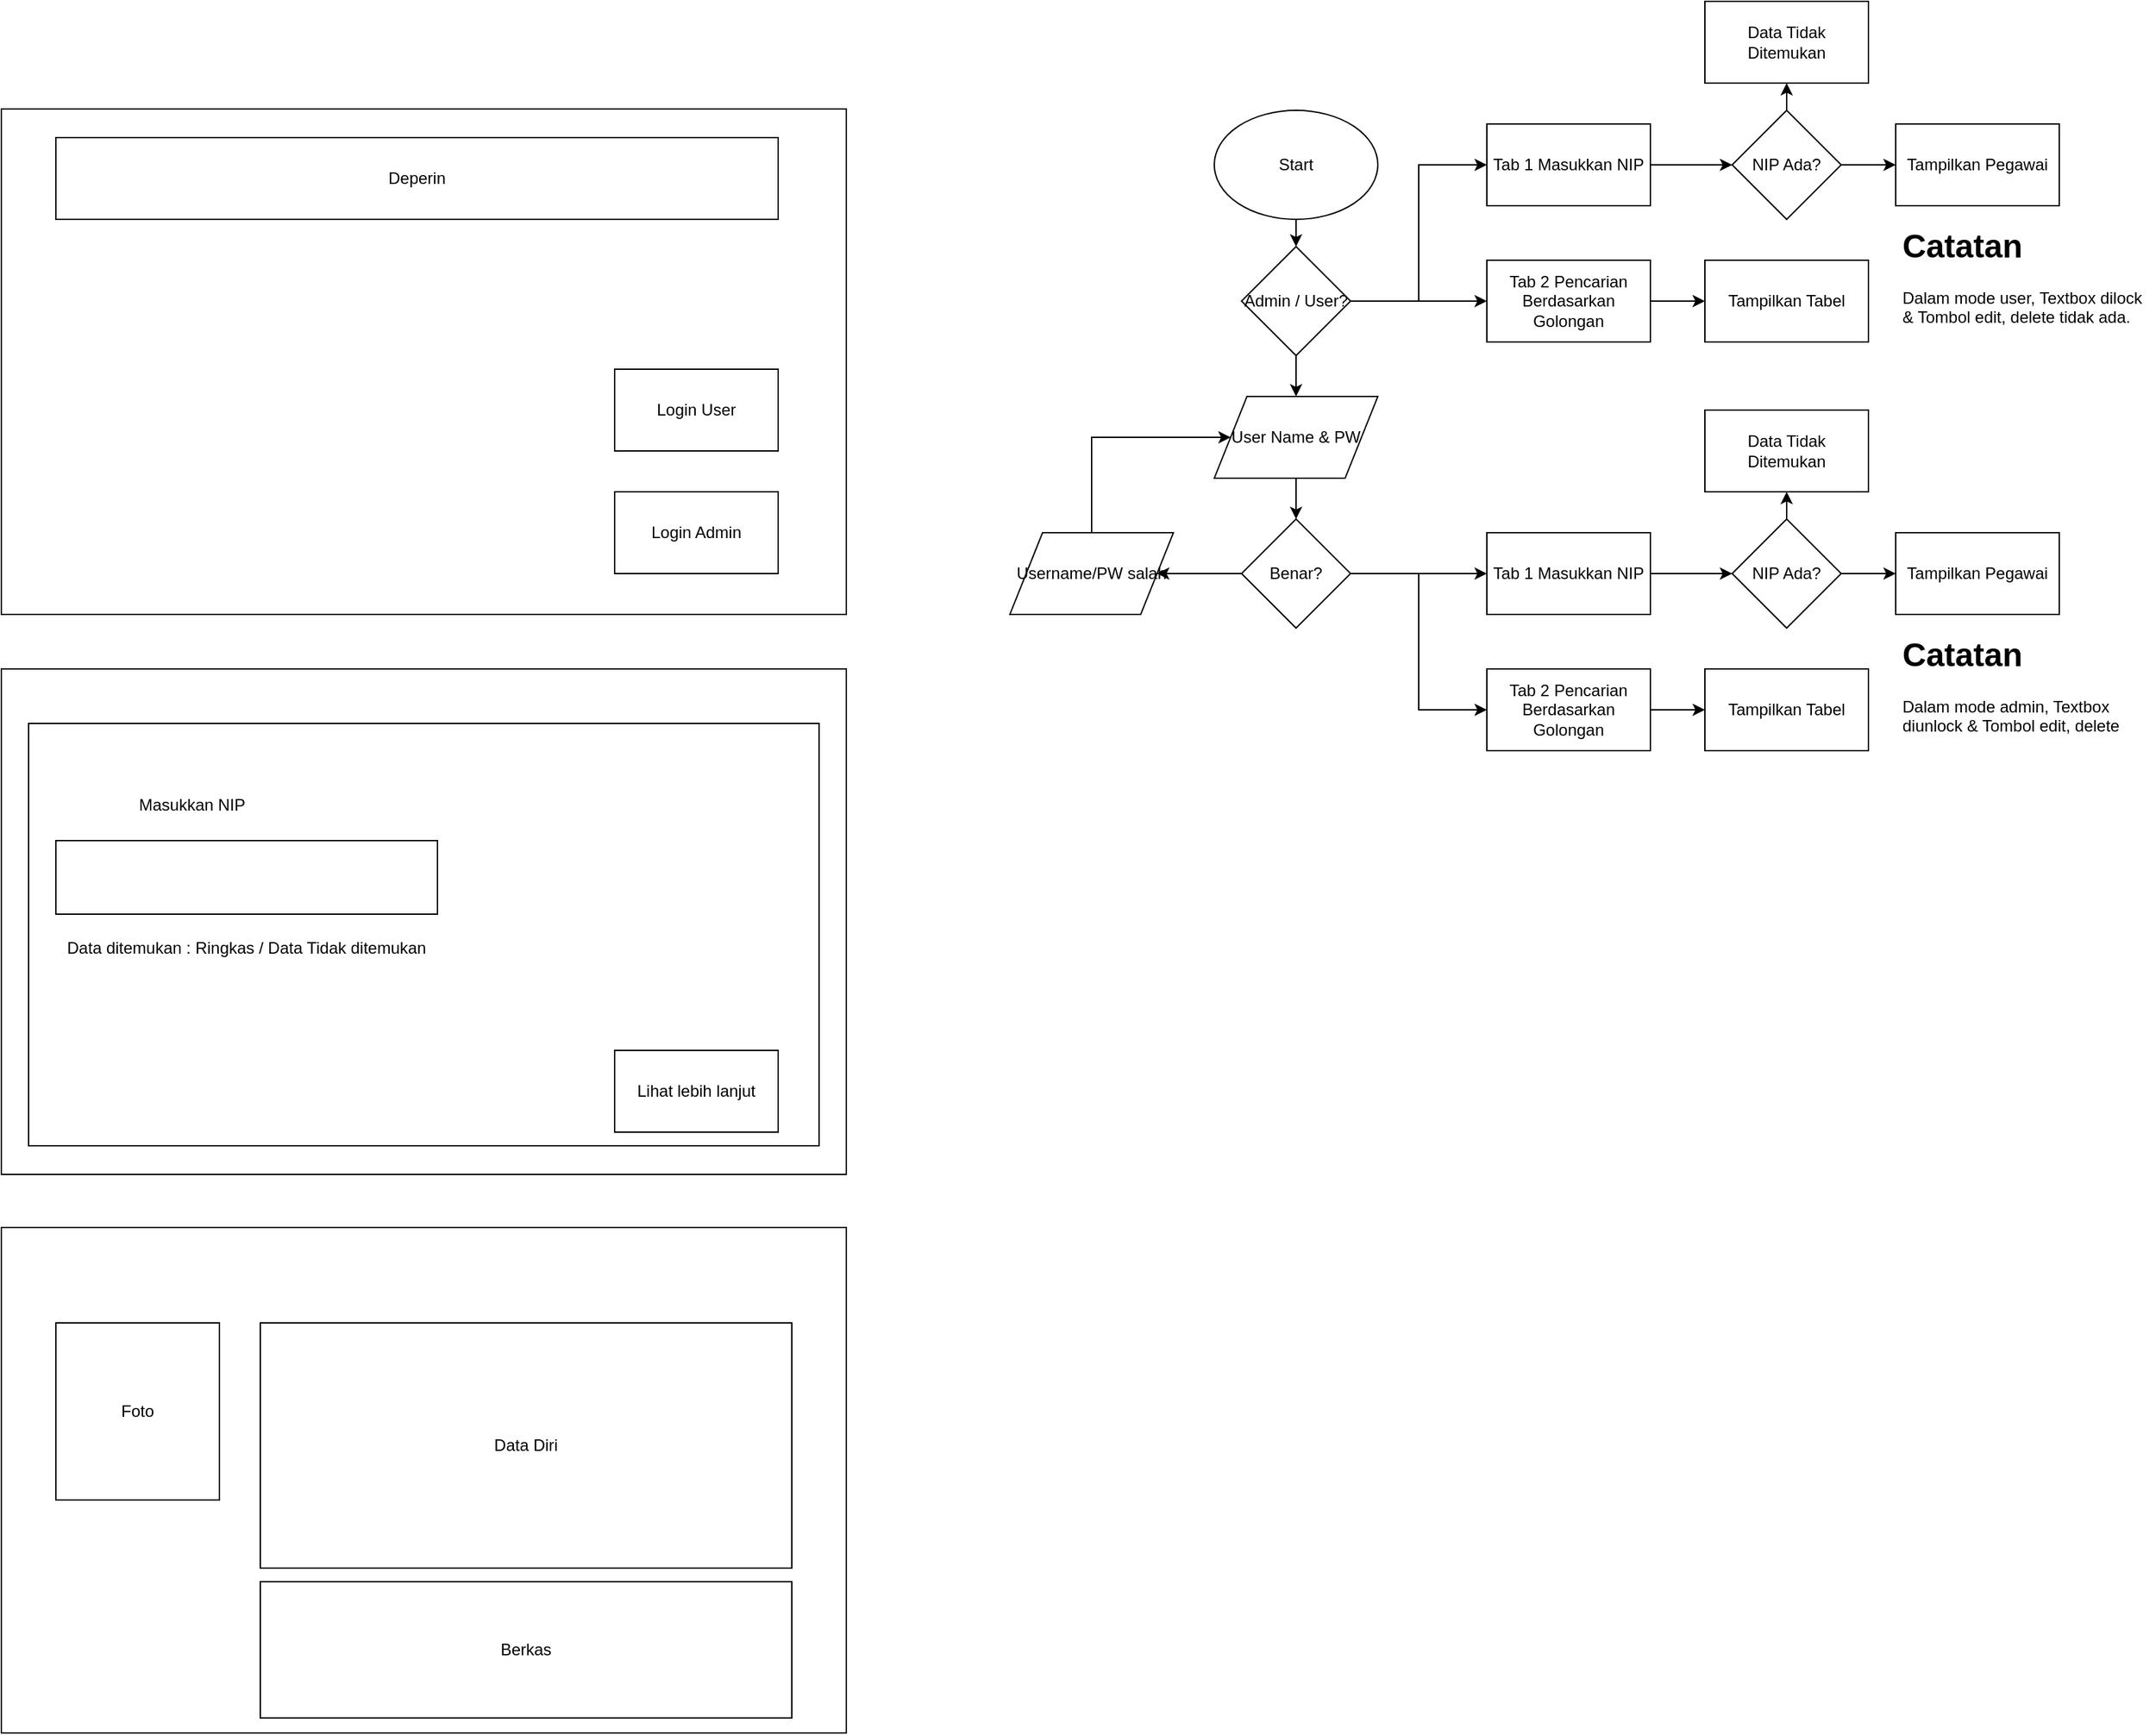 <mxfile version="12.2.6" type="github" pages="1">
  <diagram id="IxQfPc7F_UO6F6g6hVzl" name="Page-1">
    <mxGraphModel dx="2165" dy="1863" grid="1" gridSize="10" guides="1" tooltips="1" connect="1" arrows="1" fold="1" page="1" pageScale="1" pageWidth="850" pageHeight="1100" math="0" shadow="0">
      <root>
        <mxCell id="0"/>
        <mxCell id="1" parent="0"/>
        <mxCell id="W3dB_EEzSe2LfcszyW_G-15" style="edgeStyle=orthogonalEdgeStyle;rounded=0;orthogonalLoop=1;jettySize=auto;html=1;exitX=0.5;exitY=1;exitDx=0;exitDy=0;entryX=0.5;entryY=0;entryDx=0;entryDy=0;" parent="1" source="W3dB_EEzSe2LfcszyW_G-1" target="W3dB_EEzSe2LfcszyW_G-2" edge="1">
          <mxGeometry relative="1" as="geometry"/>
        </mxCell>
        <mxCell id="W3dB_EEzSe2LfcszyW_G-1" value="Start" style="ellipse;whiteSpace=wrap;html=1;" parent="1" vertex="1">
          <mxGeometry x="40" width="120" height="80" as="geometry"/>
        </mxCell>
        <mxCell id="W3dB_EEzSe2LfcszyW_G-11" style="edgeStyle=orthogonalEdgeStyle;rounded=0;orthogonalLoop=1;jettySize=auto;html=1;exitX=1;exitY=0.5;exitDx=0;exitDy=0;entryX=0;entryY=0.5;entryDx=0;entryDy=0;" parent="1" source="W3dB_EEzSe2LfcszyW_G-2" target="W3dB_EEzSe2LfcszyW_G-3" edge="1">
          <mxGeometry relative="1" as="geometry"/>
        </mxCell>
        <mxCell id="W3dB_EEzSe2LfcszyW_G-12" style="edgeStyle=orthogonalEdgeStyle;rounded=0;orthogonalLoop=1;jettySize=auto;html=1;exitX=1;exitY=0.5;exitDx=0;exitDy=0;" parent="1" source="W3dB_EEzSe2LfcszyW_G-2" target="W3dB_EEzSe2LfcszyW_G-4" edge="1">
          <mxGeometry relative="1" as="geometry"/>
        </mxCell>
        <mxCell id="W3dB_EEzSe2LfcszyW_G-17" style="edgeStyle=orthogonalEdgeStyle;rounded=0;orthogonalLoop=1;jettySize=auto;html=1;exitX=0.5;exitY=1;exitDx=0;exitDy=0;entryX=0.5;entryY=0;entryDx=0;entryDy=0;" parent="1" source="W3dB_EEzSe2LfcszyW_G-2" target="W3dB_EEzSe2LfcszyW_G-16" edge="1">
          <mxGeometry relative="1" as="geometry"/>
        </mxCell>
        <mxCell id="W3dB_EEzSe2LfcszyW_G-2" value="Admin / User?" style="rhombus;whiteSpace=wrap;html=1;" parent="1" vertex="1">
          <mxGeometry x="60" y="100" width="80" height="80" as="geometry"/>
        </mxCell>
        <mxCell id="W3dB_EEzSe2LfcszyW_G-6" style="edgeStyle=orthogonalEdgeStyle;rounded=0;orthogonalLoop=1;jettySize=auto;html=1;exitX=1;exitY=0.5;exitDx=0;exitDy=0;entryX=0;entryY=0.5;entryDx=0;entryDy=0;" parent="1" source="W3dB_EEzSe2LfcszyW_G-3" target="W3dB_EEzSe2LfcszyW_G-5" edge="1">
          <mxGeometry relative="1" as="geometry"/>
        </mxCell>
        <mxCell id="W3dB_EEzSe2LfcszyW_G-3" value="Tab 1 Masukkan NIP" style="rounded=0;whiteSpace=wrap;html=1;" parent="1" vertex="1">
          <mxGeometry x="240" y="10" width="120" height="60" as="geometry"/>
        </mxCell>
        <mxCell id="W3dB_EEzSe2LfcszyW_G-13" style="edgeStyle=orthogonalEdgeStyle;rounded=0;orthogonalLoop=1;jettySize=auto;html=1;exitX=1;exitY=0.5;exitDx=0;exitDy=0;" parent="1" source="W3dB_EEzSe2LfcszyW_G-4" target="W3dB_EEzSe2LfcszyW_G-10" edge="1">
          <mxGeometry relative="1" as="geometry"/>
        </mxCell>
        <mxCell id="W3dB_EEzSe2LfcszyW_G-4" value="Tab 2 Pencarian Berdasarkan Golongan" style="rounded=0;whiteSpace=wrap;html=1;" parent="1" vertex="1">
          <mxGeometry x="240" y="110" width="120" height="60" as="geometry"/>
        </mxCell>
        <mxCell id="W3dB_EEzSe2LfcszyW_G-8" style="edgeStyle=orthogonalEdgeStyle;rounded=0;orthogonalLoop=1;jettySize=auto;html=1;exitX=0.5;exitY=0;exitDx=0;exitDy=0;entryX=0.5;entryY=1;entryDx=0;entryDy=0;" parent="1" source="W3dB_EEzSe2LfcszyW_G-5" target="W3dB_EEzSe2LfcszyW_G-7" edge="1">
          <mxGeometry relative="1" as="geometry"/>
        </mxCell>
        <mxCell id="W3dB_EEzSe2LfcszyW_G-14" style="edgeStyle=orthogonalEdgeStyle;rounded=0;orthogonalLoop=1;jettySize=auto;html=1;exitX=1;exitY=0.5;exitDx=0;exitDy=0;" parent="1" source="W3dB_EEzSe2LfcszyW_G-5" target="W3dB_EEzSe2LfcszyW_G-9" edge="1">
          <mxGeometry relative="1" as="geometry"/>
        </mxCell>
        <mxCell id="W3dB_EEzSe2LfcszyW_G-5" value="NIP Ada?" style="rhombus;whiteSpace=wrap;html=1;" parent="1" vertex="1">
          <mxGeometry x="420" width="80" height="80" as="geometry"/>
        </mxCell>
        <mxCell id="W3dB_EEzSe2LfcszyW_G-7" value="Data Tidak Ditemukan" style="rounded=0;whiteSpace=wrap;html=1;" parent="1" vertex="1">
          <mxGeometry x="400" y="-80" width="120" height="60" as="geometry"/>
        </mxCell>
        <mxCell id="W3dB_EEzSe2LfcszyW_G-9" value="Tampilkan Pegawai" style="rounded=0;whiteSpace=wrap;html=1;" parent="1" vertex="1">
          <mxGeometry x="540" y="10" width="120" height="60" as="geometry"/>
        </mxCell>
        <mxCell id="W3dB_EEzSe2LfcszyW_G-10" value="Tampilkan Tabel" style="rounded=0;whiteSpace=wrap;html=1;" parent="1" vertex="1">
          <mxGeometry x="400" y="110" width="120" height="60" as="geometry"/>
        </mxCell>
        <mxCell id="W3dB_EEzSe2LfcszyW_G-22" style="edgeStyle=orthogonalEdgeStyle;rounded=0;orthogonalLoop=1;jettySize=auto;html=1;exitX=0.5;exitY=1;exitDx=0;exitDy=0;entryX=0.5;entryY=0;entryDx=0;entryDy=0;" parent="1" source="W3dB_EEzSe2LfcszyW_G-16" target="W3dB_EEzSe2LfcszyW_G-18" edge="1">
          <mxGeometry relative="1" as="geometry"/>
        </mxCell>
        <mxCell id="W3dB_EEzSe2LfcszyW_G-16" value="User Name &amp;amp; PW" style="shape=parallelogram;perimeter=parallelogramPerimeter;whiteSpace=wrap;html=1;" parent="1" vertex="1">
          <mxGeometry x="40" y="210" width="120" height="60" as="geometry"/>
        </mxCell>
        <mxCell id="W3dB_EEzSe2LfcszyW_G-20" style="edgeStyle=orthogonalEdgeStyle;rounded=0;orthogonalLoop=1;jettySize=auto;html=1;exitX=0;exitY=0.5;exitDx=0;exitDy=0;" parent="1" source="W3dB_EEzSe2LfcszyW_G-18" target="W3dB_EEzSe2LfcszyW_G-19" edge="1">
          <mxGeometry relative="1" as="geometry"/>
        </mxCell>
        <mxCell id="W3dB_EEzSe2LfcszyW_G-38" style="edgeStyle=orthogonalEdgeStyle;rounded=0;orthogonalLoop=1;jettySize=auto;html=1;exitX=1;exitY=0.5;exitDx=0;exitDy=0;entryX=0;entryY=0.5;entryDx=0;entryDy=0;" parent="1" source="W3dB_EEzSe2LfcszyW_G-18" target="W3dB_EEzSe2LfcszyW_G-26" edge="1">
          <mxGeometry relative="1" as="geometry"/>
        </mxCell>
        <mxCell id="W3dB_EEzSe2LfcszyW_G-39" style="edgeStyle=orthogonalEdgeStyle;rounded=0;orthogonalLoop=1;jettySize=auto;html=1;exitX=1;exitY=0.5;exitDx=0;exitDy=0;entryX=0;entryY=0.5;entryDx=0;entryDy=0;" parent="1" source="W3dB_EEzSe2LfcszyW_G-18" target="W3dB_EEzSe2LfcszyW_G-28" edge="1">
          <mxGeometry relative="1" as="geometry"/>
        </mxCell>
        <mxCell id="W3dB_EEzSe2LfcszyW_G-18" value="Benar?" style="rhombus;whiteSpace=wrap;html=1;" parent="1" vertex="1">
          <mxGeometry x="60" y="300" width="80" height="80" as="geometry"/>
        </mxCell>
        <mxCell id="W3dB_EEzSe2LfcszyW_G-21" style="edgeStyle=orthogonalEdgeStyle;rounded=0;orthogonalLoop=1;jettySize=auto;html=1;exitX=0.5;exitY=0;exitDx=0;exitDy=0;entryX=0;entryY=0.5;entryDx=0;entryDy=0;" parent="1" source="W3dB_EEzSe2LfcszyW_G-19" target="W3dB_EEzSe2LfcszyW_G-16" edge="1">
          <mxGeometry relative="1" as="geometry">
            <Array as="points">
              <mxPoint x="-50" y="240"/>
            </Array>
          </mxGeometry>
        </mxCell>
        <mxCell id="W3dB_EEzSe2LfcszyW_G-19" value="Username/PW salah" style="shape=parallelogram;perimeter=parallelogramPerimeter;whiteSpace=wrap;html=1;" parent="1" vertex="1">
          <mxGeometry x="-110" y="310" width="120" height="60" as="geometry"/>
        </mxCell>
        <mxCell id="W3dB_EEzSe2LfcszyW_G-23" value="&lt;h1&gt;Catatan&lt;/h1&gt;&lt;p&gt;Dalam mode user, Textbox dilock &amp;amp; Tombol edit, delete tidak ada.&lt;/p&gt;" style="text;html=1;strokeColor=none;fillColor=none;spacing=5;spacingTop=-20;whiteSpace=wrap;overflow=hidden;rounded=0;" parent="1" vertex="1">
          <mxGeometry x="540" y="80" width="190" height="80" as="geometry"/>
        </mxCell>
        <mxCell id="W3dB_EEzSe2LfcszyW_G-25" style="edgeStyle=orthogonalEdgeStyle;rounded=0;orthogonalLoop=1;jettySize=auto;html=1;exitX=1;exitY=0.5;exitDx=0;exitDy=0;entryX=0;entryY=0.5;entryDx=0;entryDy=0;" parent="1" source="W3dB_EEzSe2LfcszyW_G-26" target="W3dB_EEzSe2LfcszyW_G-31" edge="1">
          <mxGeometry relative="1" as="geometry"/>
        </mxCell>
        <mxCell id="W3dB_EEzSe2LfcszyW_G-26" value="Tab 1 Masukkan NIP" style="rounded=0;whiteSpace=wrap;html=1;" parent="1" vertex="1">
          <mxGeometry x="240" y="310" width="120" height="60" as="geometry"/>
        </mxCell>
        <mxCell id="W3dB_EEzSe2LfcszyW_G-27" style="edgeStyle=orthogonalEdgeStyle;rounded=0;orthogonalLoop=1;jettySize=auto;html=1;exitX=1;exitY=0.5;exitDx=0;exitDy=0;" parent="1" source="W3dB_EEzSe2LfcszyW_G-28" target="W3dB_EEzSe2LfcszyW_G-34" edge="1">
          <mxGeometry relative="1" as="geometry"/>
        </mxCell>
        <mxCell id="W3dB_EEzSe2LfcszyW_G-28" value="Tab 2 Pencarian Berdasarkan Golongan" style="rounded=0;whiteSpace=wrap;html=1;" parent="1" vertex="1">
          <mxGeometry x="240" y="410" width="120" height="60" as="geometry"/>
        </mxCell>
        <mxCell id="W3dB_EEzSe2LfcszyW_G-29" style="edgeStyle=orthogonalEdgeStyle;rounded=0;orthogonalLoop=1;jettySize=auto;html=1;exitX=0.5;exitY=0;exitDx=0;exitDy=0;entryX=0.5;entryY=1;entryDx=0;entryDy=0;" parent="1" source="W3dB_EEzSe2LfcszyW_G-31" target="W3dB_EEzSe2LfcszyW_G-32" edge="1">
          <mxGeometry relative="1" as="geometry"/>
        </mxCell>
        <mxCell id="W3dB_EEzSe2LfcszyW_G-30" style="edgeStyle=orthogonalEdgeStyle;rounded=0;orthogonalLoop=1;jettySize=auto;html=1;exitX=1;exitY=0.5;exitDx=0;exitDy=0;" parent="1" source="W3dB_EEzSe2LfcszyW_G-31" target="W3dB_EEzSe2LfcszyW_G-33" edge="1">
          <mxGeometry relative="1" as="geometry"/>
        </mxCell>
        <mxCell id="W3dB_EEzSe2LfcszyW_G-31" value="NIP Ada?" style="rhombus;whiteSpace=wrap;html=1;" parent="1" vertex="1">
          <mxGeometry x="420" y="300" width="80" height="80" as="geometry"/>
        </mxCell>
        <mxCell id="W3dB_EEzSe2LfcszyW_G-32" value="Data Tidak Ditemukan" style="rounded=0;whiteSpace=wrap;html=1;" parent="1" vertex="1">
          <mxGeometry x="400" y="220" width="120" height="60" as="geometry"/>
        </mxCell>
        <mxCell id="W3dB_EEzSe2LfcszyW_G-33" value="Tampilkan Pegawai" style="rounded=0;whiteSpace=wrap;html=1;" parent="1" vertex="1">
          <mxGeometry x="540" y="310" width="120" height="60" as="geometry"/>
        </mxCell>
        <mxCell id="W3dB_EEzSe2LfcszyW_G-34" value="Tampilkan Tabel" style="rounded=0;whiteSpace=wrap;html=1;" parent="1" vertex="1">
          <mxGeometry x="400" y="410" width="120" height="60" as="geometry"/>
        </mxCell>
        <mxCell id="W3dB_EEzSe2LfcszyW_G-35" value="&lt;h1&gt;Catatan&lt;/h1&gt;&lt;p&gt;Dalam mode admin, Textbox diunlock &amp;amp; Tombol edit, delete muncul.&lt;/p&gt;" style="text;html=1;strokeColor=none;fillColor=none;spacing=5;spacingTop=-20;whiteSpace=wrap;overflow=hidden;rounded=0;" parent="1" vertex="1">
          <mxGeometry x="540" y="380" width="190" height="80" as="geometry"/>
        </mxCell>
        <mxCell id="XTJIn6ejqTolkgEIAv3m-2" value="" style="rounded=0;whiteSpace=wrap;html=1;" vertex="1" parent="1">
          <mxGeometry x="-850" y="-1" width="620" height="371" as="geometry"/>
        </mxCell>
        <mxCell id="XTJIn6ejqTolkgEIAv3m-4" value="Deperin" style="rounded=0;whiteSpace=wrap;html=1;" vertex="1" parent="1">
          <mxGeometry x="-810" y="20" width="530" height="60" as="geometry"/>
        </mxCell>
        <mxCell id="XTJIn6ejqTolkgEIAv3m-5" value="Login User" style="rounded=0;whiteSpace=wrap;html=1;" vertex="1" parent="1">
          <mxGeometry x="-400" y="190" width="120" height="60" as="geometry"/>
        </mxCell>
        <mxCell id="XTJIn6ejqTolkgEIAv3m-6" value="Login Admin" style="rounded=0;whiteSpace=wrap;html=1;" vertex="1" parent="1">
          <mxGeometry x="-400" y="280" width="120" height="60" as="geometry"/>
        </mxCell>
        <mxCell id="XTJIn6ejqTolkgEIAv3m-7" value="" style="rounded=0;whiteSpace=wrap;html=1;" vertex="1" parent="1">
          <mxGeometry x="-850" y="410" width="620" height="371" as="geometry"/>
        </mxCell>
        <mxCell id="XTJIn6ejqTolkgEIAv3m-10" value="" style="rounded=0;whiteSpace=wrap;html=1;" vertex="1" parent="1">
          <mxGeometry x="-830" y="450" width="580" height="310" as="geometry"/>
        </mxCell>
        <mxCell id="XTJIn6ejqTolkgEIAv3m-11" value="" style="rounded=0;whiteSpace=wrap;html=1;" vertex="1" parent="1">
          <mxGeometry x="-810" y="536" width="280" height="54" as="geometry"/>
        </mxCell>
        <mxCell id="XTJIn6ejqTolkgEIAv3m-12" value="Masukkan NIP" style="text;html=1;strokeColor=none;fillColor=none;align=center;verticalAlign=middle;whiteSpace=wrap;rounded=0;" vertex="1" parent="1">
          <mxGeometry x="-810" y="500" width="200" height="20" as="geometry"/>
        </mxCell>
        <mxCell id="XTJIn6ejqTolkgEIAv3m-13" value="Data ditemukan : Ringkas / Data Tidak ditemukan" style="text;html=1;strokeColor=none;fillColor=none;align=center;verticalAlign=middle;whiteSpace=wrap;rounded=0;" vertex="1" parent="1">
          <mxGeometry x="-810" y="605" width="280" height="20" as="geometry"/>
        </mxCell>
        <mxCell id="XTJIn6ejqTolkgEIAv3m-14" value="Lihat lebih lanjut" style="rounded=0;whiteSpace=wrap;html=1;" vertex="1" parent="1">
          <mxGeometry x="-400" y="690" width="120" height="60" as="geometry"/>
        </mxCell>
        <mxCell id="XTJIn6ejqTolkgEIAv3m-16" value="" style="rounded=0;whiteSpace=wrap;html=1;" vertex="1" parent="1">
          <mxGeometry x="-850" y="820" width="620" height="371" as="geometry"/>
        </mxCell>
        <mxCell id="XTJIn6ejqTolkgEIAv3m-17" value="Foto" style="rounded=0;whiteSpace=wrap;html=1;" vertex="1" parent="1">
          <mxGeometry x="-810" y="890" width="120" height="130" as="geometry"/>
        </mxCell>
        <mxCell id="XTJIn6ejqTolkgEIAv3m-18" value="Data Diri" style="rounded=0;whiteSpace=wrap;html=1;" vertex="1" parent="1">
          <mxGeometry x="-660" y="890" width="390" height="180" as="geometry"/>
        </mxCell>
        <mxCell id="XTJIn6ejqTolkgEIAv3m-19" value="Berkas" style="rounded=0;whiteSpace=wrap;html=1;" vertex="1" parent="1">
          <mxGeometry x="-660" y="1080" width="390" height="100" as="geometry"/>
        </mxCell>
      </root>
    </mxGraphModel>
  </diagram>
</mxfile>
